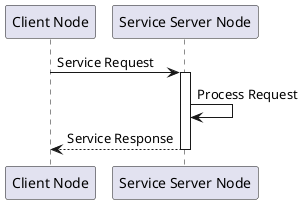 @startuml
participant "Client Node" as Client
participant "Service Server Node" as Server

Client -> Server : Service Request
activate Server
Server -> Server : Process Request
Server --> Client : Service Response
deactivate Server
@enduml